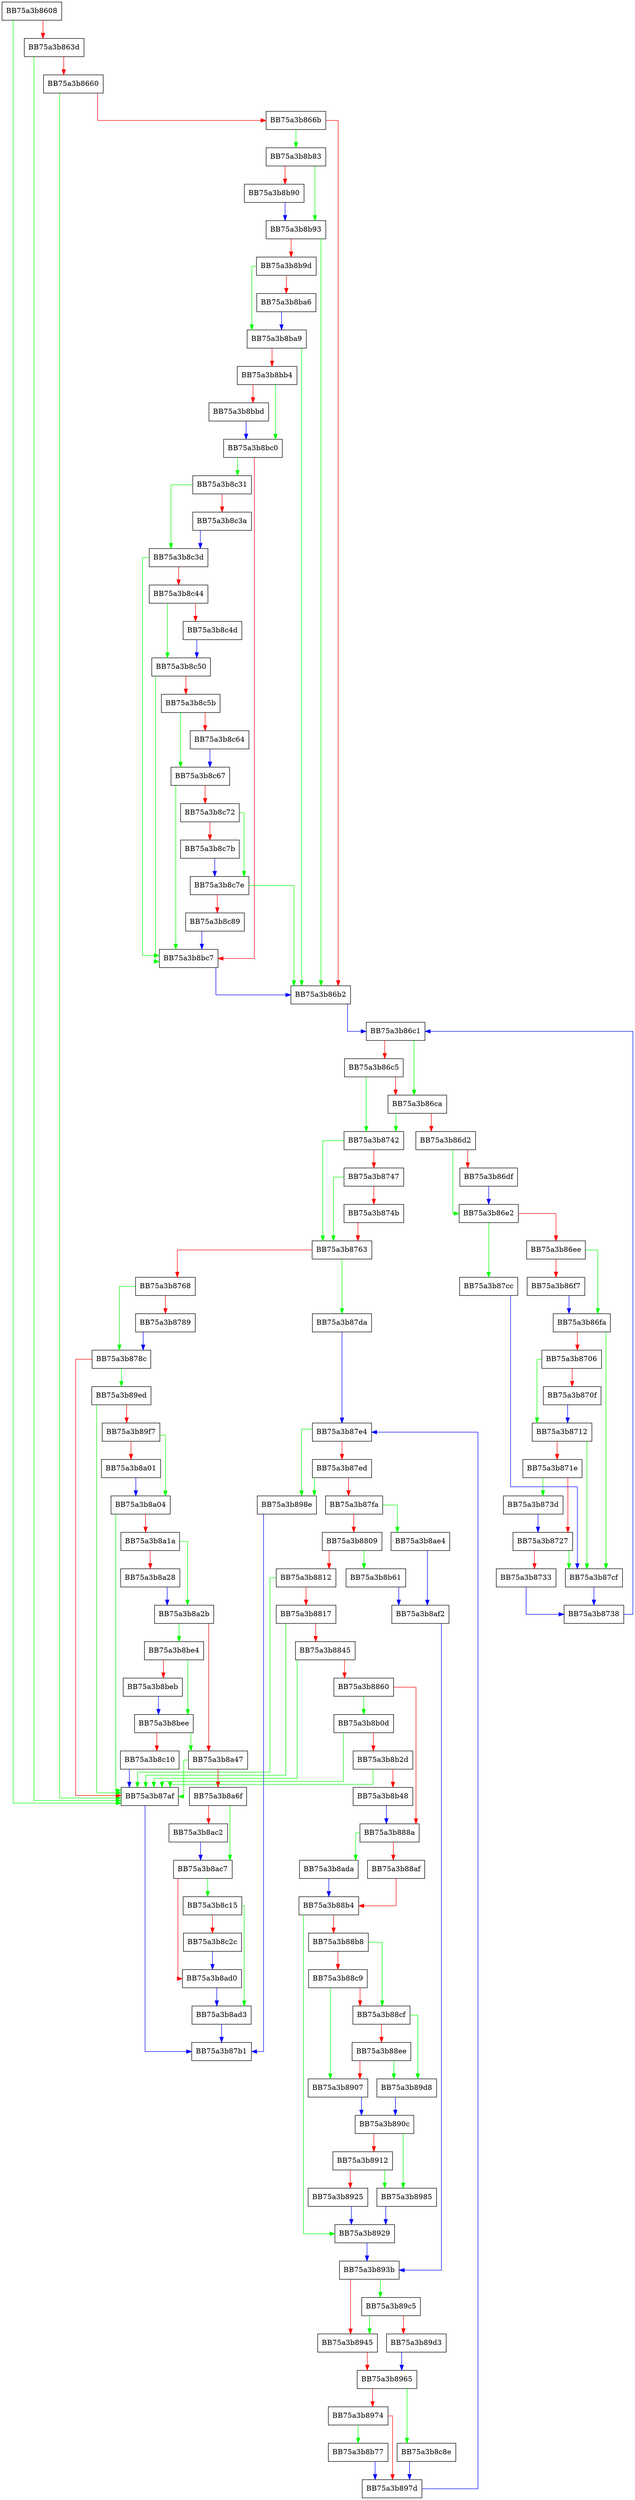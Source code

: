 digraph findNext {
  node [shape="box"];
  graph [splines=ortho];
  BB75a3b8608 -> BB75a3b87af [color="green"];
  BB75a3b8608 -> BB75a3b863d [color="red"];
  BB75a3b863d -> BB75a3b87af [color="green"];
  BB75a3b863d -> BB75a3b8660 [color="red"];
  BB75a3b8660 -> BB75a3b87af [color="green"];
  BB75a3b8660 -> BB75a3b866b [color="red"];
  BB75a3b866b -> BB75a3b8b83 [color="green"];
  BB75a3b866b -> BB75a3b86b2 [color="red"];
  BB75a3b86b2 -> BB75a3b86c1 [color="blue"];
  BB75a3b86c1 -> BB75a3b86ca [color="green"];
  BB75a3b86c1 -> BB75a3b86c5 [color="red"];
  BB75a3b86c5 -> BB75a3b8742 [color="green"];
  BB75a3b86c5 -> BB75a3b86ca [color="red"];
  BB75a3b86ca -> BB75a3b8742 [color="green"];
  BB75a3b86ca -> BB75a3b86d2 [color="red"];
  BB75a3b86d2 -> BB75a3b86e2 [color="green"];
  BB75a3b86d2 -> BB75a3b86df [color="red"];
  BB75a3b86df -> BB75a3b86e2 [color="blue"];
  BB75a3b86e2 -> BB75a3b87cc [color="green"];
  BB75a3b86e2 -> BB75a3b86ee [color="red"];
  BB75a3b86ee -> BB75a3b86fa [color="green"];
  BB75a3b86ee -> BB75a3b86f7 [color="red"];
  BB75a3b86f7 -> BB75a3b86fa [color="blue"];
  BB75a3b86fa -> BB75a3b87cf [color="green"];
  BB75a3b86fa -> BB75a3b8706 [color="red"];
  BB75a3b8706 -> BB75a3b8712 [color="green"];
  BB75a3b8706 -> BB75a3b870f [color="red"];
  BB75a3b870f -> BB75a3b8712 [color="blue"];
  BB75a3b8712 -> BB75a3b87cf [color="green"];
  BB75a3b8712 -> BB75a3b871e [color="red"];
  BB75a3b871e -> BB75a3b873d [color="green"];
  BB75a3b871e -> BB75a3b8727 [color="red"];
  BB75a3b8727 -> BB75a3b87cf [color="green"];
  BB75a3b8727 -> BB75a3b8733 [color="red"];
  BB75a3b8733 -> BB75a3b8738 [color="blue"];
  BB75a3b8738 -> BB75a3b86c1 [color="blue"];
  BB75a3b873d -> BB75a3b8727 [color="blue"];
  BB75a3b8742 -> BB75a3b8763 [color="green"];
  BB75a3b8742 -> BB75a3b8747 [color="red"];
  BB75a3b8747 -> BB75a3b8763 [color="green"];
  BB75a3b8747 -> BB75a3b874b [color="red"];
  BB75a3b874b -> BB75a3b8763 [color="red"];
  BB75a3b8763 -> BB75a3b87da [color="green"];
  BB75a3b8763 -> BB75a3b8768 [color="red"];
  BB75a3b8768 -> BB75a3b878c [color="green"];
  BB75a3b8768 -> BB75a3b8789 [color="red"];
  BB75a3b8789 -> BB75a3b878c [color="blue"];
  BB75a3b878c -> BB75a3b89ed [color="green"];
  BB75a3b878c -> BB75a3b87af [color="red"];
  BB75a3b87af -> BB75a3b87b1 [color="blue"];
  BB75a3b87cc -> BB75a3b87cf [color="blue"];
  BB75a3b87cf -> BB75a3b8738 [color="blue"];
  BB75a3b87da -> BB75a3b87e4 [color="blue"];
  BB75a3b87e4 -> BB75a3b898e [color="green"];
  BB75a3b87e4 -> BB75a3b87ed [color="red"];
  BB75a3b87ed -> BB75a3b898e [color="green"];
  BB75a3b87ed -> BB75a3b87fa [color="red"];
  BB75a3b87fa -> BB75a3b8ae4 [color="green"];
  BB75a3b87fa -> BB75a3b8809 [color="red"];
  BB75a3b8809 -> BB75a3b8b61 [color="green"];
  BB75a3b8809 -> BB75a3b8812 [color="red"];
  BB75a3b8812 -> BB75a3b87af [color="green"];
  BB75a3b8812 -> BB75a3b8817 [color="red"];
  BB75a3b8817 -> BB75a3b87af [color="green"];
  BB75a3b8817 -> BB75a3b8845 [color="red"];
  BB75a3b8845 -> BB75a3b87af [color="green"];
  BB75a3b8845 -> BB75a3b8860 [color="red"];
  BB75a3b8860 -> BB75a3b8b0d [color="green"];
  BB75a3b8860 -> BB75a3b888a [color="red"];
  BB75a3b888a -> BB75a3b8ada [color="green"];
  BB75a3b888a -> BB75a3b88af [color="red"];
  BB75a3b88af -> BB75a3b88b4 [color="red"];
  BB75a3b88b4 -> BB75a3b8929 [color="green"];
  BB75a3b88b4 -> BB75a3b88b8 [color="red"];
  BB75a3b88b8 -> BB75a3b88cf [color="green"];
  BB75a3b88b8 -> BB75a3b88c9 [color="red"];
  BB75a3b88c9 -> BB75a3b8907 [color="green"];
  BB75a3b88c9 -> BB75a3b88cf [color="red"];
  BB75a3b88cf -> BB75a3b89d8 [color="green"];
  BB75a3b88cf -> BB75a3b88ee [color="red"];
  BB75a3b88ee -> BB75a3b89d8 [color="green"];
  BB75a3b88ee -> BB75a3b8907 [color="red"];
  BB75a3b8907 -> BB75a3b890c [color="blue"];
  BB75a3b890c -> BB75a3b8985 [color="green"];
  BB75a3b890c -> BB75a3b8912 [color="red"];
  BB75a3b8912 -> BB75a3b8985 [color="green"];
  BB75a3b8912 -> BB75a3b8925 [color="red"];
  BB75a3b8925 -> BB75a3b8929 [color="blue"];
  BB75a3b8929 -> BB75a3b893b [color="blue"];
  BB75a3b893b -> BB75a3b89c5 [color="green"];
  BB75a3b893b -> BB75a3b8945 [color="red"];
  BB75a3b8945 -> BB75a3b8965 [color="red"];
  BB75a3b8965 -> BB75a3b8c8e [color="green"];
  BB75a3b8965 -> BB75a3b8974 [color="red"];
  BB75a3b8974 -> BB75a3b8b77 [color="green"];
  BB75a3b8974 -> BB75a3b897d [color="red"];
  BB75a3b897d -> BB75a3b87e4 [color="blue"];
  BB75a3b8985 -> BB75a3b8929 [color="blue"];
  BB75a3b898e -> BB75a3b87b1 [color="blue"];
  BB75a3b89c5 -> BB75a3b8945 [color="green"];
  BB75a3b89c5 -> BB75a3b89d3 [color="red"];
  BB75a3b89d3 -> BB75a3b8965 [color="blue"];
  BB75a3b89d8 -> BB75a3b890c [color="blue"];
  BB75a3b89ed -> BB75a3b87af [color="green"];
  BB75a3b89ed -> BB75a3b89f7 [color="red"];
  BB75a3b89f7 -> BB75a3b8a04 [color="green"];
  BB75a3b89f7 -> BB75a3b8a01 [color="red"];
  BB75a3b8a01 -> BB75a3b8a04 [color="blue"];
  BB75a3b8a04 -> BB75a3b87af [color="green"];
  BB75a3b8a04 -> BB75a3b8a1a [color="red"];
  BB75a3b8a1a -> BB75a3b8a2b [color="green"];
  BB75a3b8a1a -> BB75a3b8a28 [color="red"];
  BB75a3b8a28 -> BB75a3b8a2b [color="blue"];
  BB75a3b8a2b -> BB75a3b8be4 [color="green"];
  BB75a3b8a2b -> BB75a3b8a47 [color="red"];
  BB75a3b8a47 -> BB75a3b87af [color="green"];
  BB75a3b8a47 -> BB75a3b8a6f [color="red"];
  BB75a3b8a6f -> BB75a3b8ac7 [color="green"];
  BB75a3b8a6f -> BB75a3b8ac2 [color="red"];
  BB75a3b8ac2 -> BB75a3b8ac7 [color="blue"];
  BB75a3b8ac7 -> BB75a3b8c15 [color="green"];
  BB75a3b8ac7 -> BB75a3b8ad0 [color="red"];
  BB75a3b8ad0 -> BB75a3b8ad3 [color="blue"];
  BB75a3b8ad3 -> BB75a3b87b1 [color="blue"];
  BB75a3b8ada -> BB75a3b88b4 [color="blue"];
  BB75a3b8ae4 -> BB75a3b8af2 [color="blue"];
  BB75a3b8af2 -> BB75a3b893b [color="blue"];
  BB75a3b8b0d -> BB75a3b87af [color="green"];
  BB75a3b8b0d -> BB75a3b8b2d [color="red"];
  BB75a3b8b2d -> BB75a3b87af [color="green"];
  BB75a3b8b2d -> BB75a3b8b48 [color="red"];
  BB75a3b8b48 -> BB75a3b888a [color="blue"];
  BB75a3b8b61 -> BB75a3b8af2 [color="blue"];
  BB75a3b8b77 -> BB75a3b897d [color="blue"];
  BB75a3b8b83 -> BB75a3b8b93 [color="green"];
  BB75a3b8b83 -> BB75a3b8b90 [color="red"];
  BB75a3b8b90 -> BB75a3b8b93 [color="blue"];
  BB75a3b8b93 -> BB75a3b86b2 [color="green"];
  BB75a3b8b93 -> BB75a3b8b9d [color="red"];
  BB75a3b8b9d -> BB75a3b8ba9 [color="green"];
  BB75a3b8b9d -> BB75a3b8ba6 [color="red"];
  BB75a3b8ba6 -> BB75a3b8ba9 [color="blue"];
  BB75a3b8ba9 -> BB75a3b86b2 [color="green"];
  BB75a3b8ba9 -> BB75a3b8bb4 [color="red"];
  BB75a3b8bb4 -> BB75a3b8bc0 [color="green"];
  BB75a3b8bb4 -> BB75a3b8bbd [color="red"];
  BB75a3b8bbd -> BB75a3b8bc0 [color="blue"];
  BB75a3b8bc0 -> BB75a3b8c31 [color="green"];
  BB75a3b8bc0 -> BB75a3b8bc7 [color="red"];
  BB75a3b8bc7 -> BB75a3b86b2 [color="blue"];
  BB75a3b8be4 -> BB75a3b8bee [color="green"];
  BB75a3b8be4 -> BB75a3b8beb [color="red"];
  BB75a3b8beb -> BB75a3b8bee [color="blue"];
  BB75a3b8bee -> BB75a3b8a47 [color="green"];
  BB75a3b8bee -> BB75a3b8c10 [color="red"];
  BB75a3b8c10 -> BB75a3b87af [color="blue"];
  BB75a3b8c15 -> BB75a3b8ad3 [color="green"];
  BB75a3b8c15 -> BB75a3b8c2c [color="red"];
  BB75a3b8c2c -> BB75a3b8ad0 [color="blue"];
  BB75a3b8c31 -> BB75a3b8c3d [color="green"];
  BB75a3b8c31 -> BB75a3b8c3a [color="red"];
  BB75a3b8c3a -> BB75a3b8c3d [color="blue"];
  BB75a3b8c3d -> BB75a3b8bc7 [color="green"];
  BB75a3b8c3d -> BB75a3b8c44 [color="red"];
  BB75a3b8c44 -> BB75a3b8c50 [color="green"];
  BB75a3b8c44 -> BB75a3b8c4d [color="red"];
  BB75a3b8c4d -> BB75a3b8c50 [color="blue"];
  BB75a3b8c50 -> BB75a3b8bc7 [color="green"];
  BB75a3b8c50 -> BB75a3b8c5b [color="red"];
  BB75a3b8c5b -> BB75a3b8c67 [color="green"];
  BB75a3b8c5b -> BB75a3b8c64 [color="red"];
  BB75a3b8c64 -> BB75a3b8c67 [color="blue"];
  BB75a3b8c67 -> BB75a3b8bc7 [color="green"];
  BB75a3b8c67 -> BB75a3b8c72 [color="red"];
  BB75a3b8c72 -> BB75a3b8c7e [color="green"];
  BB75a3b8c72 -> BB75a3b8c7b [color="red"];
  BB75a3b8c7b -> BB75a3b8c7e [color="blue"];
  BB75a3b8c7e -> BB75a3b86b2 [color="green"];
  BB75a3b8c7e -> BB75a3b8c89 [color="red"];
  BB75a3b8c89 -> BB75a3b8bc7 [color="blue"];
  BB75a3b8c8e -> BB75a3b897d [color="blue"];
}
